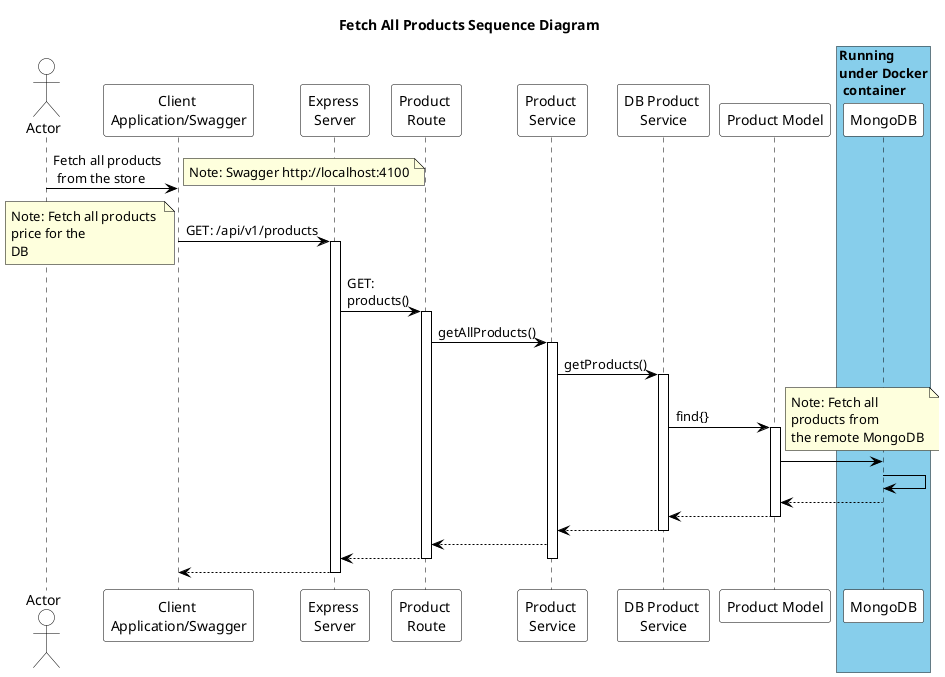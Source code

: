 @startuml
title Fetch All Products Sequence Diagram

skinparam shadowing false
skinparam actor {
    BorderColor black
    BackgroundColor white
}
skinparam participant {
    BorderColor black
    BackgroundColor white
}
skinparam sequence {
    LifeLineBorderColor black
}
skinparam ArrowColor black
skinparam noteBorderColor black

actor Actor
participant "Client \nApplication/Swagger" as Client
participant "Express \nServer" as Server
participant "Product \nRoute" as Route
participant "Product \nService" as ProductService
participant "DB Product \nService" as DBService
participant "Product Model" as ProductModel

box "Running \nunder Docker\n container" #skyBlue
participant "MongoDB" as MongoDB
end box

Actor -> Client: Fetch all products\n from the store
note right: Note: Swagger http://localhost:4100
Client -> Server: GET: /api/v1/products
activate Server
note left: Note: Fetch all products \nprice for the \nDB
Server -> Route : GET: \nproducts()
activate Route
Route -> ProductService: getAllProducts()
activate ProductService
ProductService -> DBService: getProducts()
activate DBService
DBService -> ProductModel: find{}
note right: Note: Fetch all \nproducts from \nthe remote MongoDB
activate ProductModel
ProductModel -> MongoDB
MongoDB -> MongoDB
MongoDB --> ProductModel
ProductModel --> DBService
deactivate ProductModel
DBService --> ProductService
deactivate DBService
ProductService --> Route
Route --> Server
deactivate ProductService
deactivate Route
Server --> Client
deactivate Server
@enduml